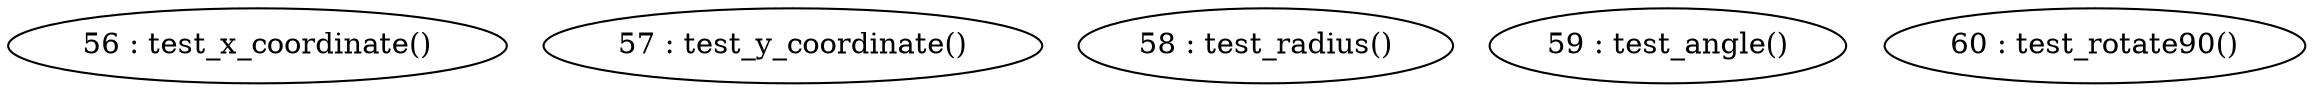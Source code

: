 digraph G {
"56 : test_x_coordinate()"
"57 : test_y_coordinate()"
"58 : test_radius()"
"59 : test_angle()"
"60 : test_rotate90()"
}